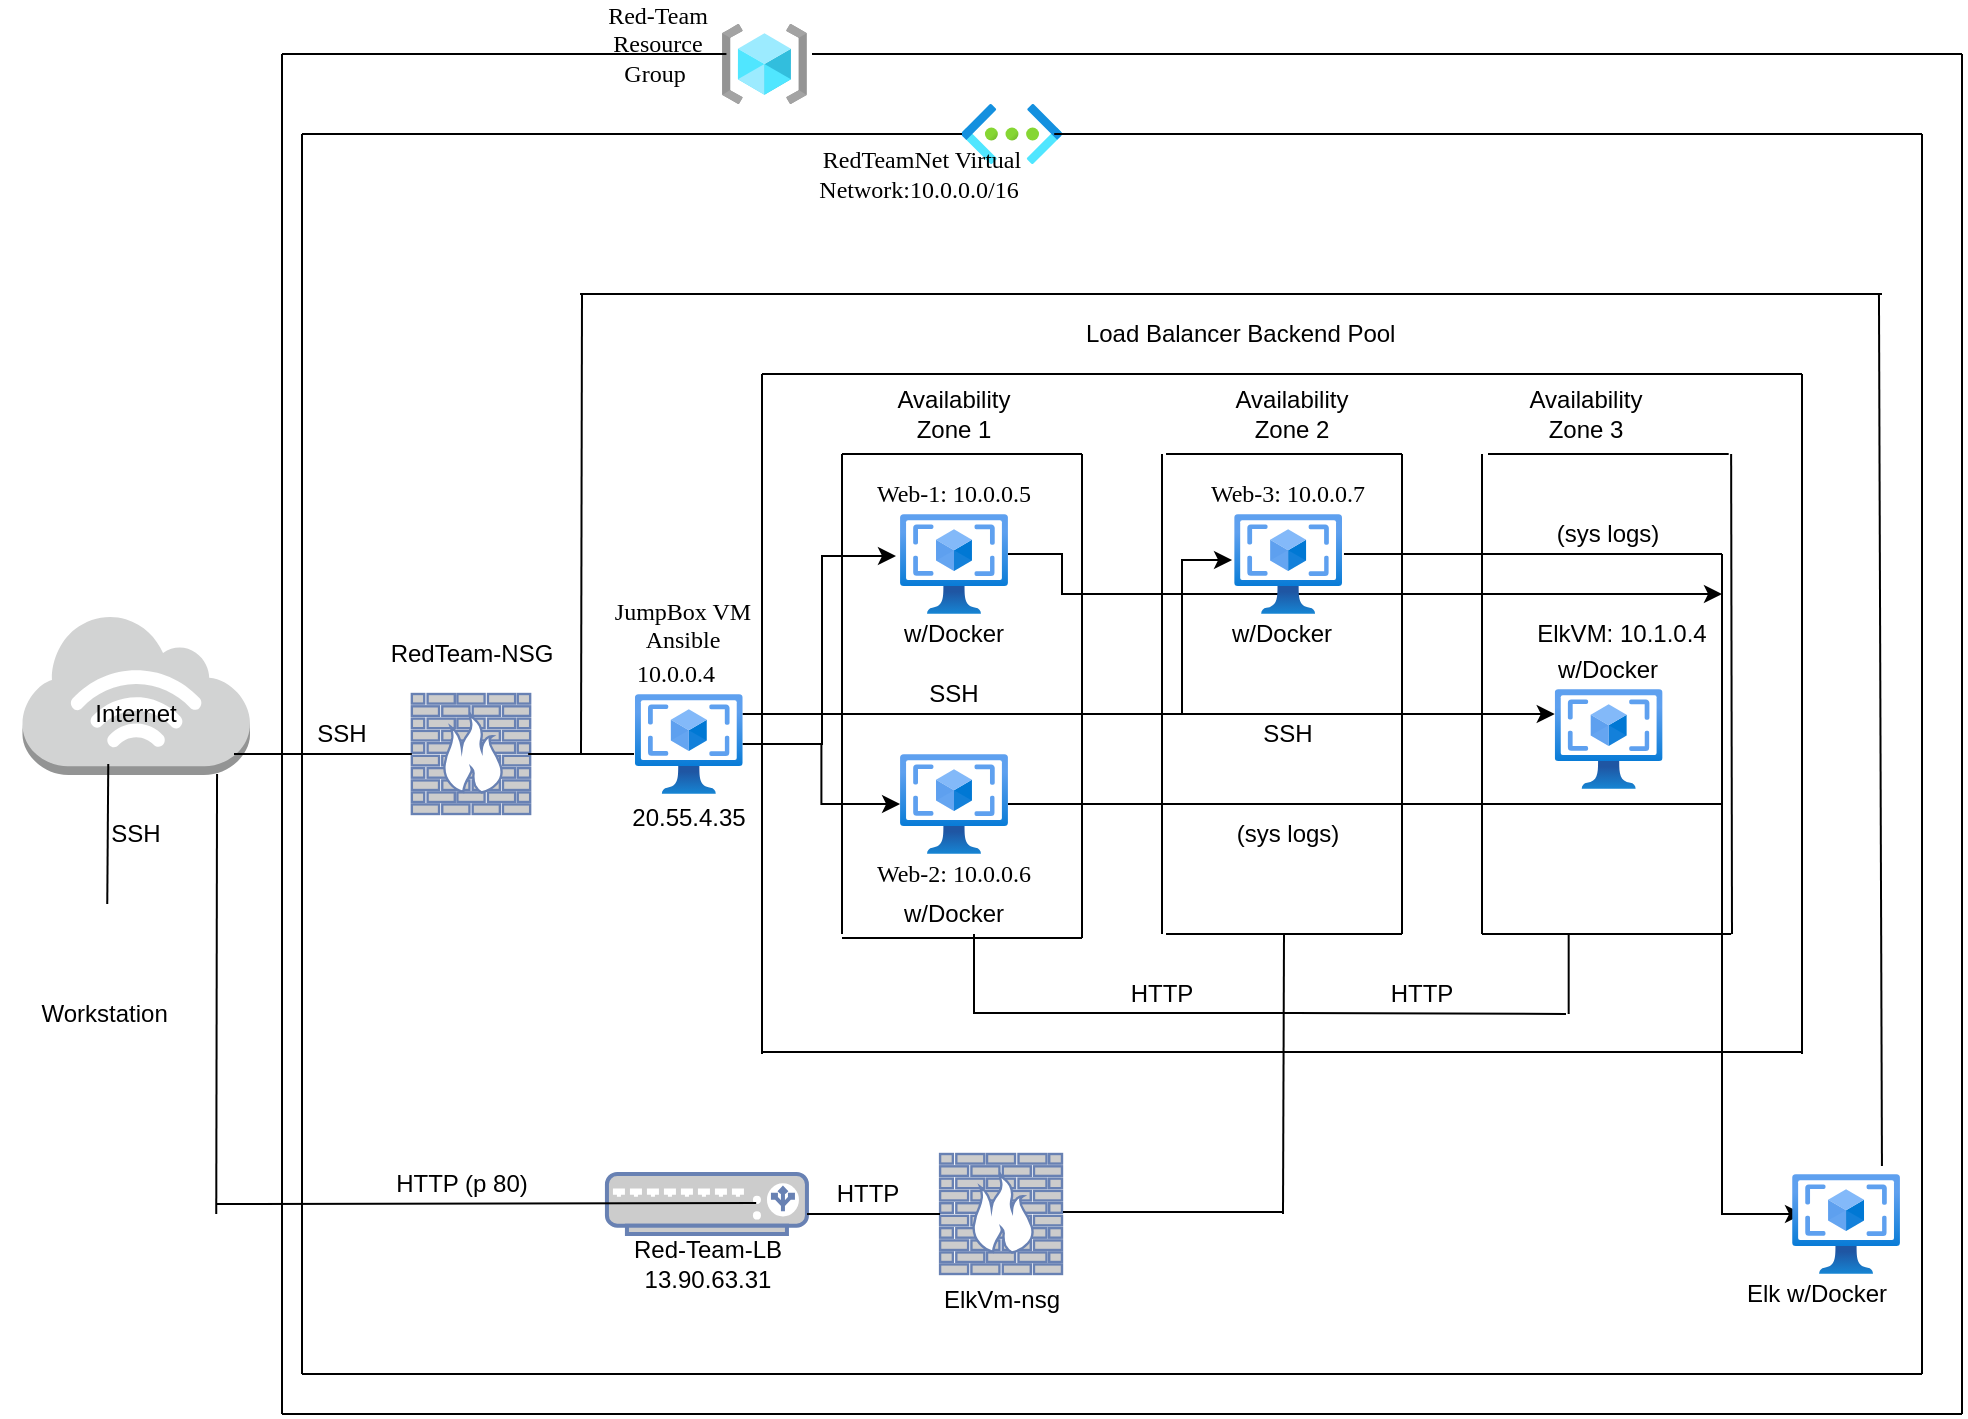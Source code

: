 <mxfile version="14.6.7" type="google"><diagram id="DMvvnxwHop2GrJsDzF-p" name="Page-1"><mxGraphModel dx="858" dy="1386" grid="1" gridSize="10" guides="1" tooltips="1" connect="1" arrows="1" fold="1" page="1" pageScale="1" pageWidth="1400" pageHeight="850" background="none" math="0" shadow="0"><root><mxCell id="0"/><mxCell id="1" parent="0"/><mxCell id="HPxE0yIQPvX2AjvPDxzz-70" style="edgeStyle=orthogonalEdgeStyle;rounded=0;orthogonalLoop=1;jettySize=auto;html=1;" parent="1" source="xteRInCNIgYuNcsSgf4q-1" target="xteRInCNIgYuNcsSgf4q-3" edge="1"><mxGeometry relative="1" as="geometry"/></mxCell><mxCell id="HPxE0yIQPvX2AjvPDxzz-74" style="edgeStyle=orthogonalEdgeStyle;rounded=0;orthogonalLoop=1;jettySize=auto;html=1;entryX=-0.038;entryY=0.42;entryDx=0;entryDy=0;entryPerimeter=0;" parent="1" source="xteRInCNIgYuNcsSgf4q-1" target="xteRInCNIgYuNcsSgf4q-2" edge="1"><mxGeometry relative="1" as="geometry"><mxPoint x="430" y="220" as="targetPoint"/><Array as="points"><mxPoint x="430" y="305"/><mxPoint x="430" y="211"/></Array></mxGeometry></mxCell><mxCell id="HPxE0yIQPvX2AjvPDxzz-76" style="edgeStyle=orthogonalEdgeStyle;rounded=0;orthogonalLoop=1;jettySize=auto;html=1;entryX=-0.02;entryY=0.46;entryDx=0;entryDy=0;entryPerimeter=0;" parent="1" source="xteRInCNIgYuNcsSgf4q-1" target="xteRInCNIgYuNcsSgf4q-4" edge="1"><mxGeometry relative="1" as="geometry"><mxPoint x="610" y="210" as="targetPoint"/><Array as="points"><mxPoint x="610" y="290"/><mxPoint x="610" y="213"/></Array></mxGeometry></mxCell><mxCell id="HPxE0yIQPvX2AjvPDxzz-77" style="edgeStyle=orthogonalEdgeStyle;rounded=0;orthogonalLoop=1;jettySize=auto;html=1;" parent="1" source="xteRInCNIgYuNcsSgf4q-1" target="HPxE0yIQPvX2AjvPDxzz-1" edge="1"><mxGeometry relative="1" as="geometry"><Array as="points"><mxPoint x="650" y="290"/><mxPoint x="650" y="290"/></Array></mxGeometry></mxCell><mxCell id="xteRInCNIgYuNcsSgf4q-1" value="" style="aspect=fixed;html=1;points=[];align=center;image;fontSize=12;image=img/lib/azure2/compute/VM_Images_Classic.svg;" parent="1" vertex="1"><mxGeometry x="336.45" y="280" width="53.91" height="50" as="geometry"/></mxCell><mxCell id="lvBPEtFKJ6Or4QrJphSn-2" style="edgeStyle=orthogonalEdgeStyle;rounded=0;orthogonalLoop=1;jettySize=auto;html=1;" parent="1" source="xteRInCNIgYuNcsSgf4q-2" edge="1"><mxGeometry relative="1" as="geometry"><mxPoint x="880" y="230" as="targetPoint"/><Array as="points"><mxPoint x="550" y="210"/><mxPoint x="550" y="230"/></Array></mxGeometry></mxCell><mxCell id="xteRInCNIgYuNcsSgf4q-2" value="" style="aspect=fixed;html=1;points=[];align=center;image;fontSize=12;image=img/lib/azure2/compute/OS_Images_Classic.svg;" parent="1" vertex="1"><mxGeometry x="469.04" y="190" width="53.91" height="50" as="geometry"/></mxCell><mxCell id="HPxE0yIQPvX2AjvPDxzz-79" style="edgeStyle=orthogonalEdgeStyle;rounded=0;orthogonalLoop=1;jettySize=auto;html=1;entryX=0.101;entryY=0.4;entryDx=0;entryDy=0;entryPerimeter=0;" parent="1" source="xteRInCNIgYuNcsSgf4q-3" target="HPxE0yIQPvX2AjvPDxzz-13" edge="1"><mxGeometry relative="1" as="geometry"><mxPoint x="880" y="335" as="targetPoint"/><Array as="points"><mxPoint x="880" y="335"/><mxPoint x="880" y="540"/></Array></mxGeometry></mxCell><mxCell id="xteRInCNIgYuNcsSgf4q-3" value="" style="aspect=fixed;html=1;points=[];align=center;image;fontSize=12;image=img/lib/azure2/compute/OS_Images_Classic.svg;" parent="1" vertex="1"><mxGeometry x="469.04" y="310" width="53.91" height="50" as="geometry"/></mxCell><mxCell id="xteRInCNIgYuNcsSgf4q-4" value="" style="aspect=fixed;html=1;points=[];align=center;image;fontSize=12;image=img/lib/azure2/compute/OS_Images_Classic.svg;" parent="1" vertex="1"><mxGeometry x="636.1" y="190" width="53.91" height="50" as="geometry"/></mxCell><mxCell id="xteRInCNIgYuNcsSgf4q-5" value="" style="aspect=fixed;html=1;points=[];align=center;image;fontSize=12;image=img/lib/azure2/general/Resource_Groups.svg;" parent="1" vertex="1"><mxGeometry x="379.97" y="-55" width="42.5" height="40" as="geometry"/></mxCell><mxCell id="xteRInCNIgYuNcsSgf4q-30" value="" style="aspect=fixed;html=1;points=[];align=center;image;fontSize=12;image=img/lib/azure2/networking/Virtual_Networks.svg;" parent="1" vertex="1"><mxGeometry x="499.75" y="-15" width="50.25" height="30" as="geometry"/></mxCell><mxCell id="2HAVsFkmXxBo52aNHNKT-21" value="&lt;font face=&quot;Garamond&quot;&gt;Red-Team Resource Group&amp;nbsp;&lt;/font&gt;" style="text;html=1;strokeColor=none;fillColor=none;align=center;verticalAlign=middle;whiteSpace=wrap;rounded=0;" parent="1" vertex="1"><mxGeometry x="309.5" y="-50" width="76.09" height="10" as="geometry"/></mxCell><mxCell id="2HAVsFkmXxBo52aNHNKT-22" value="&lt;font face=&quot;Garamond&quot;&gt;RedTeamNet Virtual Network:10.0.0.0/16&amp;nbsp;&lt;/font&gt;" style="text;html=1;strokeColor=none;fillColor=none;align=center;verticalAlign=middle;whiteSpace=wrap;rounded=0;" parent="1" vertex="1"><mxGeometry x="470.0" y="10" width="20" height="20" as="geometry"/></mxCell><mxCell id="2HAVsFkmXxBo52aNHNKT-23" value="&lt;font face=&quot;Garamond&quot; style=&quot;font-size: 12px&quot;&gt;JumpBox VM Ansible&lt;br&gt;&lt;br&gt;&amp;nbsp;&lt;/font&gt;" style="text;html=1;strokeColor=none;fillColor=none;align=center;verticalAlign=middle;whiteSpace=wrap;rounded=0;" parent="1" vertex="1"><mxGeometry x="309.5" y="250" width="100.5" height="20" as="geometry"/></mxCell><mxCell id="2HAVsFkmXxBo52aNHNKT-26" value="&lt;font face=&quot;Garamond&quot;&gt;Web-2: 10.0.0.6&lt;/font&gt;" style="text;html=1;strokeColor=none;fillColor=none;align=center;verticalAlign=middle;whiteSpace=wrap;rounded=0;" parent="1" vertex="1"><mxGeometry x="451.99" y="360" width="88" height="20" as="geometry"/></mxCell><mxCell id="2HAVsFkmXxBo52aNHNKT-38" value="&lt;font face=&quot;Garamond&quot;&gt;Web-1: 10.0.0.5&lt;/font&gt;" style="text;html=1;strokeColor=none;fillColor=none;align=center;verticalAlign=middle;whiteSpace=wrap;rounded=0;" parent="1" vertex="1"><mxGeometry x="451.99" y="170" width="88" height="20" as="geometry"/></mxCell><mxCell id="2HAVsFkmXxBo52aNHNKT-39" value="&lt;font face=&quot;Garamond&quot;&gt;Web-3: 10.0.0.7&lt;/font&gt;" style="text;html=1;strokeColor=none;fillColor=none;align=center;verticalAlign=middle;whiteSpace=wrap;rounded=0;" parent="1" vertex="1"><mxGeometry x="619.05" y="170" width="88" height="20" as="geometry"/></mxCell><mxCell id="lUgbaRHjotxrLqJmBXWd-1" value="" style="fontColor=#0066CC;verticalAlign=top;verticalLabelPosition=bottom;labelPosition=center;align=center;html=1;outlineConnect=0;fillColor=#CCCCCC;strokeColor=#6881B3;gradientColor=none;gradientDirection=north;strokeWidth=2;shape=mxgraph.networks.firewall;" parent="1" vertex="1"><mxGeometry x="489.04" y="510" width="60.96" height="60" as="geometry"/></mxCell><mxCell id="lUgbaRHjotxrLqJmBXWd-2" value="RedTeam-NSG" style="text;html=1;strokeColor=none;fillColor=none;align=center;verticalAlign=middle;whiteSpace=wrap;rounded=0;" parent="1" vertex="1"><mxGeometry x="199.5" y="250" width="110" height="20" as="geometry"/></mxCell><mxCell id="lUgbaRHjotxrLqJmBXWd-5" value="SSH" style="text;html=1;strokeColor=none;fillColor=none;align=center;verticalAlign=middle;whiteSpace=wrap;rounded=0;" parent="1" vertex="1"><mxGeometry x="67.13" y="340" width="40" height="20" as="geometry"/></mxCell><mxCell id="lUgbaRHjotxrLqJmBXWd-14" value="SSH" style="text;html=1;strokeColor=none;fillColor=none;align=center;verticalAlign=middle;whiteSpace=wrap;rounded=0;" parent="1" vertex="1"><mxGeometry x="643.05" y="290" width="40" height="20" as="geometry"/></mxCell><mxCell id="lUgbaRHjotxrLqJmBXWd-24" value="Load Balancer Backend Pool&amp;nbsp;" style="text;html=1;strokeColor=none;fillColor=none;align=center;verticalAlign=middle;whiteSpace=wrap;rounded=0;" parent="1" vertex="1"><mxGeometry x="556.02" y="90" width="170" height="20" as="geometry"/></mxCell><mxCell id="lUgbaRHjotxrLqJmBXWd-27" value="&lt;span style=&quot;font-family: &amp;#34;garamond&amp;#34;&quot;&gt;10.0.0.4&lt;/span&gt;" style="text;html=1;strokeColor=none;fillColor=none;align=center;verticalAlign=middle;whiteSpace=wrap;rounded=0;" parent="1" vertex="1"><mxGeometry x="336.45" y="240" width="41.53" height="60" as="geometry"/></mxCell><mxCell id="lUgbaRHjotxrLqJmBXWd-31" value="" style="fontColor=#0066CC;verticalAlign=top;verticalLabelPosition=bottom;labelPosition=center;align=center;html=1;outlineConnect=0;fillColor=#CCCCCC;strokeColor=#6881B3;gradientColor=none;gradientDirection=north;strokeWidth=2;shape=mxgraph.networks.load_balancer;" parent="1" vertex="1"><mxGeometry x="322.47" y="520" width="100" height="30" as="geometry"/></mxCell><mxCell id="lUgbaRHjotxrLqJmBXWd-36" value="Red-Team-LB&lt;br&gt;13.90.63.31" style="text;html=1;strokeColor=none;fillColor=none;align=center;verticalAlign=middle;whiteSpace=wrap;rounded=0;" parent="1" vertex="1"><mxGeometry x="319.52" y="555" width="105.91" height="20" as="geometry"/></mxCell><mxCell id="lUgbaRHjotxrLqJmBXWd-43" value="HTTP (p 80)" style="text;html=1;strokeColor=none;fillColor=none;align=center;verticalAlign=middle;whiteSpace=wrap;rounded=0;" parent="1" vertex="1"><mxGeometry x="210" y="510" width="80" height="30" as="geometry"/></mxCell><mxCell id="lUgbaRHjotxrLqJmBXWd-45" value="" style="outlineConnect=0;dashed=0;verticalLabelPosition=bottom;verticalAlign=top;align=center;html=1;shape=mxgraph.aws3.internet_3;fillColor=#D2D3D3;gradientColor=none;" parent="1" vertex="1"><mxGeometry x="30.25" y="240" width="113.75" height="80.5" as="geometry"/></mxCell><mxCell id="lUgbaRHjotxrLqJmBXWd-46" value="Internet" style="text;html=1;strokeColor=none;fillColor=none;align=center;verticalAlign=middle;whiteSpace=wrap;rounded=0;" parent="1" vertex="1"><mxGeometry x="47.13" y="280" width="80" height="20" as="geometry"/></mxCell><mxCell id="lUgbaRHjotxrLqJmBXWd-53" value="" style="shape=image;html=1;verticalAlign=top;verticalLabelPosition=bottom;labelBackgroundColor=#ffffff;imageAspect=0;aspect=fixed;image=https://cdn0.iconfinder.com/data/icons/devices-42/512/Macbook-128.png" parent="1" vertex="1"><mxGeometry x="19.13" y="352" width="108" height="108" as="geometry"/></mxCell><mxCell id="lUgbaRHjotxrLqJmBXWd-54" value="" style="endArrow=none;html=1;" parent="1" edge="1"><mxGeometry width="50" height="50" relative="1" as="geometry"><mxPoint x="72.63" y="385" as="sourcePoint"/><mxPoint x="73.13" y="315" as="targetPoint"/></mxGeometry></mxCell><mxCell id="lUgbaRHjotxrLqJmBXWd-55" value="Workstation&amp;nbsp;" style="text;html=1;strokeColor=none;fillColor=none;align=center;verticalAlign=middle;whiteSpace=wrap;rounded=0;" parent="1" vertex="1"><mxGeometry x="53.13" y="430" width="40" height="20" as="geometry"/></mxCell><mxCell id="Cz8JmevbhoGOYMEFLVJZ-1" value="20.55.4.35" style="text;html=1;strokeColor=none;fillColor=none;align=center;verticalAlign=middle;whiteSpace=wrap;rounded=0;" parent="1" vertex="1"><mxGeometry x="333.9" y="332" width="59" height="20" as="geometry"/></mxCell><mxCell id="HPxE0yIQPvX2AjvPDxzz-1" value="" style="aspect=fixed;html=1;points=[];align=center;image;fontSize=12;image=img/lib/azure2/compute/OS_Images_Classic.svg;" parent="1" vertex="1"><mxGeometry x="796.38" y="277.5" width="53.91" height="50" as="geometry"/></mxCell><mxCell id="HPxE0yIQPvX2AjvPDxzz-2" value="" style="fontColor=#0066CC;verticalAlign=top;verticalLabelPosition=bottom;labelPosition=center;align=center;html=1;outlineConnect=0;fillColor=#CCCCCC;strokeColor=#6881B3;gradientColor=none;gradientDirection=north;strokeWidth=2;shape=mxgraph.networks.firewall;" parent="1" vertex="1"><mxGeometry x="224.92" y="280" width="59.16" height="60" as="geometry"/></mxCell><mxCell id="HPxE0yIQPvX2AjvPDxzz-13" value="" style="aspect=fixed;html=1;points=[];align=center;image;fontSize=12;image=img/lib/azure2/compute/OS_Images_Classic.svg;" parent="1" vertex="1"><mxGeometry x="915.07" y="520" width="53.91" height="50" as="geometry"/></mxCell><mxCell id="HPxE0yIQPvX2AjvPDxzz-14" value="ElkVM: 10.1.0.4" style="text;html=1;strokeColor=none;fillColor=none;align=center;verticalAlign=middle;whiteSpace=wrap;rounded=0;" parent="1" vertex="1"><mxGeometry x="780" y="240" width="100" height="20" as="geometry"/></mxCell><mxCell id="HPxE0yIQPvX2AjvPDxzz-15" value="Elk w/Docker" style="text;html=1;strokeColor=none;fillColor=none;align=center;verticalAlign=middle;whiteSpace=wrap;rounded=0;" parent="1" vertex="1"><mxGeometry x="885.93" y="575" width="83.05" height="10" as="geometry"/></mxCell><mxCell id="HPxE0yIQPvX2AjvPDxzz-19" value="" style="endArrow=none;html=1;entryX=0;entryY=0.5;entryDx=0;entryDy=0;entryPerimeter=0;" parent="1" target="HPxE0yIQPvX2AjvPDxzz-2" edge="1"><mxGeometry width="50" height="50" relative="1" as="geometry"><mxPoint x="136" y="310" as="sourcePoint"/><mxPoint x="213.75" y="260" as="targetPoint"/></mxGeometry></mxCell><mxCell id="HPxE0yIQPvX2AjvPDxzz-20" value="SSH" style="text;html=1;strokeColor=none;fillColor=none;align=center;verticalAlign=middle;whiteSpace=wrap;rounded=0;" parent="1" vertex="1"><mxGeometry x="170" y="290" width="40" height="20" as="geometry"/></mxCell><mxCell id="HPxE0yIQPvX2AjvPDxzz-21" value="" style="endArrow=none;html=1;entryX=-0.008;entryY=0.6;entryDx=0;entryDy=0;entryPerimeter=0;" parent="1" target="xteRInCNIgYuNcsSgf4q-1" edge="1"><mxGeometry width="50" height="50" relative="1" as="geometry"><mxPoint x="283.07" y="310" as="sourcePoint"/><mxPoint x="333.07" y="260" as="targetPoint"/></mxGeometry></mxCell><mxCell id="HPxE0yIQPvX2AjvPDxzz-22" value="" style="endArrow=none;html=1;" parent="1" edge="1"><mxGeometry width="50" height="50" relative="1" as="geometry"><mxPoint x="127.52" y="320" as="sourcePoint"/><mxPoint x="127.13" y="540" as="targetPoint"/></mxGeometry></mxCell><mxCell id="HPxE0yIQPvX2AjvPDxzz-24" value="" style="endArrow=none;html=1;" parent="1" edge="1"><mxGeometry width="50" height="50" relative="1" as="geometry"><mxPoint x="127.13" y="535" as="sourcePoint"/><mxPoint x="397.08" y="534.5" as="targetPoint"/></mxGeometry></mxCell><mxCell id="HPxE0yIQPvX2AjvPDxzz-26" value="HTTP" style="text;html=1;strokeColor=none;fillColor=none;align=center;verticalAlign=middle;whiteSpace=wrap;rounded=0;" parent="1" vertex="1"><mxGeometry x="432.51" y="520" width="40" height="20" as="geometry"/></mxCell><mxCell id="HPxE0yIQPvX2AjvPDxzz-27" value="ElkVm-nsg" style="text;html=1;strokeColor=none;fillColor=none;align=center;verticalAlign=middle;whiteSpace=wrap;rounded=0;" parent="1" vertex="1"><mxGeometry x="472.51" y="575" width="94.01" height="15" as="geometry"/></mxCell><mxCell id="HPxE0yIQPvX2AjvPDxzz-28" value="" style="endArrow=none;html=1;" parent="1" edge="1"><mxGeometry width="50" height="50" relative="1" as="geometry"><mxPoint x="440" y="400" as="sourcePoint"/><mxPoint x="440" y="160" as="targetPoint"/></mxGeometry></mxCell><mxCell id="HPxE0yIQPvX2AjvPDxzz-30" value="" style="endArrow=none;html=1;entryX=0;entryY=0.5;entryDx=0;entryDy=0;entryPerimeter=0;" parent="1" target="lUgbaRHjotxrLqJmBXWd-1" edge="1"><mxGeometry width="50" height="50" relative="1" as="geometry"><mxPoint x="422.51" y="540" as="sourcePoint"/><mxPoint x="472.51" y="490" as="targetPoint"/></mxGeometry></mxCell><mxCell id="HPxE0yIQPvX2AjvPDxzz-32" value="" style="endArrow=none;html=1;" parent="1" edge="1"><mxGeometry width="50" height="50" relative="1" as="geometry"><mxPoint x="440" y="402" as="sourcePoint"/><mxPoint x="560" y="402" as="targetPoint"/></mxGeometry></mxCell><mxCell id="HPxE0yIQPvX2AjvPDxzz-33" value="" style="endArrow=none;html=1;" parent="1" edge="1"><mxGeometry width="50" height="50" relative="1" as="geometry"><mxPoint x="560" y="402" as="sourcePoint"/><mxPoint x="560" y="160" as="targetPoint"/></mxGeometry></mxCell><mxCell id="HPxE0yIQPvX2AjvPDxzz-34" value="" style="endArrow=none;html=1;" parent="1" edge="1"><mxGeometry width="50" height="50" relative="1" as="geometry"><mxPoint x="440" y="160" as="sourcePoint"/><mxPoint x="560" y="160" as="targetPoint"/></mxGeometry></mxCell><mxCell id="HPxE0yIQPvX2AjvPDxzz-35" value="Availability Zone 1" style="text;html=1;strokeColor=none;fillColor=none;align=center;verticalAlign=middle;whiteSpace=wrap;rounded=0;" parent="1" vertex="1"><mxGeometry x="453.98" y="130" width="84.01" height="20" as="geometry"/></mxCell><mxCell id="HPxE0yIQPvX2AjvPDxzz-37" value="" style="endArrow=none;html=1;" parent="1" edge="1"><mxGeometry width="50" height="50" relative="1" as="geometry"><mxPoint x="600" y="400" as="sourcePoint"/><mxPoint x="600" y="160" as="targetPoint"/></mxGeometry></mxCell><mxCell id="HPxE0yIQPvX2AjvPDxzz-38" value="" style="endArrow=none;html=1;" parent="1" edge="1"><mxGeometry width="50" height="50" relative="1" as="geometry"><mxPoint x="602.01" y="400" as="sourcePoint"/><mxPoint x="720" y="400" as="targetPoint"/></mxGeometry></mxCell><mxCell id="HPxE0yIQPvX2AjvPDxzz-39" value="" style="endArrow=none;html=1;" parent="1" edge="1"><mxGeometry width="50" height="50" relative="1" as="geometry"><mxPoint x="720" y="400" as="sourcePoint"/><mxPoint x="720" y="160" as="targetPoint"/></mxGeometry></mxCell><mxCell id="HPxE0yIQPvX2AjvPDxzz-40" value="" style="endArrow=none;html=1;" parent="1" edge="1"><mxGeometry width="50" height="50" relative="1" as="geometry"><mxPoint x="602.01" y="160" as="sourcePoint"/><mxPoint x="720" y="160" as="targetPoint"/></mxGeometry></mxCell><mxCell id="HPxE0yIQPvX2AjvPDxzz-41" value="" style="endArrow=none;html=1;" parent="1" edge="1"><mxGeometry width="50" height="50" relative="1" as="geometry"><mxPoint x="760" y="400" as="sourcePoint"/><mxPoint x="760" y="160" as="targetPoint"/></mxGeometry></mxCell><mxCell id="HPxE0yIQPvX2AjvPDxzz-42" value="" style="endArrow=none;html=1;" parent="1" edge="1"><mxGeometry width="50" height="50" relative="1" as="geometry"><mxPoint x="885" y="400" as="sourcePoint"/><mxPoint x="884.57" y="160" as="targetPoint"/></mxGeometry></mxCell><mxCell id="HPxE0yIQPvX2AjvPDxzz-43" value="" style="endArrow=none;html=1;" parent="1" edge="1"><mxGeometry width="50" height="50" relative="1" as="geometry"><mxPoint x="760" y="400" as="sourcePoint"/><mxPoint x="884.57" y="400" as="targetPoint"/></mxGeometry></mxCell><mxCell id="HPxE0yIQPvX2AjvPDxzz-46" value="Availability Zone 2" style="text;html=1;strokeColor=none;fillColor=none;align=center;verticalAlign=middle;whiteSpace=wrap;rounded=0;" parent="1" vertex="1"><mxGeometry x="623.04" y="130" width="84.01" height="20" as="geometry"/></mxCell><mxCell id="HPxE0yIQPvX2AjvPDxzz-47" value="Availability Zone 3" style="text;html=1;strokeColor=none;fillColor=none;align=center;verticalAlign=middle;whiteSpace=wrap;rounded=0;" parent="1" vertex="1"><mxGeometry x="770" y="130" width="84.01" height="20" as="geometry"/></mxCell><mxCell id="HPxE0yIQPvX2AjvPDxzz-48" value="w/Docker" style="text;html=1;strokeColor=none;fillColor=none;align=center;verticalAlign=middle;whiteSpace=wrap;rounded=0;" parent="1" vertex="1"><mxGeometry x="475.99" y="240" width="40" height="20" as="geometry"/></mxCell><mxCell id="HPxE0yIQPvX2AjvPDxzz-49" value="w/Docker" style="text;html=1;strokeColor=none;fillColor=none;align=center;verticalAlign=middle;whiteSpace=wrap;rounded=0;" parent="1" vertex="1"><mxGeometry x="475.99" y="380" width="40" height="20" as="geometry"/></mxCell><mxCell id="HPxE0yIQPvX2AjvPDxzz-50" value="w/Docker" style="text;html=1;strokeColor=none;fillColor=none;align=center;verticalAlign=middle;whiteSpace=wrap;rounded=0;" parent="1" vertex="1"><mxGeometry x="640" y="240" width="40" height="20" as="geometry"/></mxCell><mxCell id="HPxE0yIQPvX2AjvPDxzz-51" value="w/Docker" style="text;html=1;strokeColor=none;fillColor=none;align=center;verticalAlign=middle;whiteSpace=wrap;rounded=0;" parent="1" vertex="1"><mxGeometry x="803.34" y="257.5" width="40" height="20" as="geometry"/></mxCell><mxCell id="HPxE0yIQPvX2AjvPDxzz-52" value="" style="endArrow=none;html=1;" parent="1" edge="1"><mxGeometry width="50" height="50" relative="1" as="geometry"><mxPoint x="400" y="460" as="sourcePoint"/><mxPoint x="400" y="120" as="targetPoint"/></mxGeometry></mxCell><mxCell id="HPxE0yIQPvX2AjvPDxzz-53" value="" style="endArrow=none;html=1;" parent="1" edge="1"><mxGeometry width="50" height="50" relative="1" as="geometry"><mxPoint x="400" y="120" as="sourcePoint"/><mxPoint x="920" y="120" as="targetPoint"/></mxGeometry></mxCell><mxCell id="HPxE0yIQPvX2AjvPDxzz-54" value="" style="endArrow=none;html=1;" parent="1" edge="1"><mxGeometry width="50" height="50" relative="1" as="geometry"><mxPoint x="400" y="459" as="sourcePoint"/><mxPoint x="920" y="459" as="targetPoint"/></mxGeometry></mxCell><mxCell id="HPxE0yIQPvX2AjvPDxzz-55" value="" style="endArrow=none;html=1;" parent="1" edge="1"><mxGeometry width="50" height="50" relative="1" as="geometry"><mxPoint x="920" y="460" as="sourcePoint"/><mxPoint x="920" y="120" as="targetPoint"/></mxGeometry></mxCell><mxCell id="HPxE0yIQPvX2AjvPDxzz-57" value="" style="endArrow=none;html=1;" parent="1" edge="1"><mxGeometry width="50" height="50" relative="1" as="geometry"><mxPoint x="763" y="160" as="sourcePoint"/><mxPoint x="883.34" y="160" as="targetPoint"/></mxGeometry></mxCell><mxCell id="HPxE0yIQPvX2AjvPDxzz-58" value="" style="endArrow=none;html=1;" parent="1" edge="1"><mxGeometry width="50" height="50" relative="1" as="geometry"><mxPoint x="309.5" y="310" as="sourcePoint"/><mxPoint x="310" y="80" as="targetPoint"/></mxGeometry></mxCell><mxCell id="HPxE0yIQPvX2AjvPDxzz-59" value="" style="endArrow=none;html=1;" parent="1" edge="1"><mxGeometry width="50" height="50" relative="1" as="geometry"><mxPoint x="309.02" y="80" as="sourcePoint"/><mxPoint x="960" y="80" as="targetPoint"/></mxGeometry></mxCell><mxCell id="HPxE0yIQPvX2AjvPDxzz-61" value="" style="endArrow=none;html=1;exitX=0.833;exitY=-0.08;exitDx=0;exitDy=0;exitPerimeter=0;" parent="1" source="HPxE0yIQPvX2AjvPDxzz-13" edge="1"><mxGeometry width="50" height="50" relative="1" as="geometry"><mxPoint x="908.48" y="130" as="sourcePoint"/><mxPoint x="958.48" y="80" as="targetPoint"/></mxGeometry></mxCell><mxCell id="HPxE0yIQPvX2AjvPDxzz-78" value="SSH" style="text;html=1;strokeColor=none;fillColor=none;align=center;verticalAlign=middle;whiteSpace=wrap;rounded=0;" parent="1" vertex="1"><mxGeometry x="475.99" y="270.25" width="40" height="20" as="geometry"/></mxCell><mxCell id="HPxE0yIQPvX2AjvPDxzz-80" value="(sys logs)" style="text;html=1;strokeColor=none;fillColor=none;align=center;verticalAlign=middle;whiteSpace=wrap;rounded=0;" parent="1" vertex="1"><mxGeometry x="636.1" y="340" width="53.9" height="20" as="geometry"/></mxCell><mxCell id="HPxE0yIQPvX2AjvPDxzz-81" value="" style="endArrow=none;html=1;entryX=1.018;entryY=0.4;entryDx=0;entryDy=0;entryPerimeter=0;" parent="1" target="xteRInCNIgYuNcsSgf4q-4" edge="1"><mxGeometry width="50" height="50" relative="1" as="geometry"><mxPoint x="880" y="210" as="sourcePoint"/><mxPoint x="610" y="290" as="targetPoint"/></mxGeometry></mxCell><mxCell id="HPxE0yIQPvX2AjvPDxzz-82" value="" style="endArrow=none;html=1;" parent="1" edge="1"><mxGeometry width="50" height="50" relative="1" as="geometry"><mxPoint x="880" y="390" as="sourcePoint"/><mxPoint x="880" y="210" as="targetPoint"/></mxGeometry></mxCell><mxCell id="HPxE0yIQPvX2AjvPDxzz-83" value="(sys logs)" style="text;html=1;strokeColor=none;fillColor=none;align=center;verticalAlign=middle;whiteSpace=wrap;rounded=0;" parent="1" vertex="1"><mxGeometry x="796.39" y="190" width="53.9" height="20" as="geometry"/></mxCell><mxCell id="HPxE0yIQPvX2AjvPDxzz-84" value="" style="endArrow=none;html=1;" parent="1" edge="1"><mxGeometry width="50" height="50" relative="1" as="geometry"><mxPoint x="550.49" y="539" as="sourcePoint"/><mxPoint x="660.49" y="539" as="targetPoint"/></mxGeometry></mxCell><mxCell id="HPxE0yIQPvX2AjvPDxzz-85" value="" style="endArrow=none;html=1;" parent="1" edge="1"><mxGeometry width="50" height="50" relative="1" as="geometry"><mxPoint x="505.77" y="439.5" as="sourcePoint"/><mxPoint x="802" y="440" as="targetPoint"/><Array as="points"><mxPoint x="655.77" y="439.5"/></Array></mxGeometry></mxCell><mxCell id="HPxE0yIQPvX2AjvPDxzz-86" value="" style="endArrow=none;html=1;entryX=0.75;entryY=1;entryDx=0;entryDy=0;" parent="1" target="HPxE0yIQPvX2AjvPDxzz-49" edge="1"><mxGeometry width="50" height="50" relative="1" as="geometry"><mxPoint x="506" y="440" as="sourcePoint"/><mxPoint x="555.77" y="370" as="targetPoint"/></mxGeometry></mxCell><mxCell id="HPxE0yIQPvX2AjvPDxzz-87" value="" style="endArrow=none;html=1;" parent="1" edge="1"><mxGeometry width="50" height="50" relative="1" as="geometry"><mxPoint x="803.34" y="440" as="sourcePoint"/><mxPoint x="803.34" y="400" as="targetPoint"/></mxGeometry></mxCell><mxCell id="HPxE0yIQPvX2AjvPDxzz-88" value="" style="endArrow=none;html=1;" parent="1" edge="1"><mxGeometry width="50" height="50" relative="1" as="geometry"><mxPoint x="660.5" y="540" as="sourcePoint"/><mxPoint x="661" y="400" as="targetPoint"/></mxGeometry></mxCell><mxCell id="HPxE0yIQPvX2AjvPDxzz-89" value="" style="endArrow=none;html=1;" parent="1" edge="1"><mxGeometry width="50" height="50" relative="1" as="geometry"><mxPoint x="170" as="sourcePoint"/><mxPoint x="500" as="targetPoint"/></mxGeometry></mxCell><mxCell id="HPxE0yIQPvX2AjvPDxzz-90" value="" style="endArrow=none;html=1;" parent="1" edge="1"><mxGeometry width="50" height="50" relative="1" as="geometry"><mxPoint x="170" y="620" as="sourcePoint"/><mxPoint x="170" as="targetPoint"/></mxGeometry></mxCell><mxCell id="HPxE0yIQPvX2AjvPDxzz-91" value="" style="endArrow=none;html=1;" parent="1" edge="1"><mxGeometry width="50" height="50" relative="1" as="geometry"><mxPoint x="160" y="-40" as="sourcePoint"/><mxPoint x="382.22" y="-40" as="targetPoint"/></mxGeometry></mxCell><mxCell id="HPxE0yIQPvX2AjvPDxzz-92" value="" style="endArrow=none;html=1;" parent="1" edge="1"><mxGeometry width="50" height="50" relative="1" as="geometry"><mxPoint x="160" y="640" as="sourcePoint"/><mxPoint x="160" y="-40" as="targetPoint"/></mxGeometry></mxCell><mxCell id="HPxE0yIQPvX2AjvPDxzz-93" value="" style="endArrow=none;html=1;" parent="1" edge="1"><mxGeometry width="50" height="50" relative="1" as="geometry"><mxPoint x="170" y="620" as="sourcePoint"/><mxPoint x="980" y="620" as="targetPoint"/></mxGeometry></mxCell><mxCell id="HPxE0yIQPvX2AjvPDxzz-94" value="" style="endArrow=none;html=1;" parent="1" edge="1"><mxGeometry width="50" height="50" relative="1" as="geometry"><mxPoint x="980" y="620" as="sourcePoint"/><mxPoint x="980" as="targetPoint"/></mxGeometry></mxCell><mxCell id="HPxE0yIQPvX2AjvPDxzz-98" value="" style="endArrow=none;html=1;" parent="1" edge="1"><mxGeometry width="50" height="50" relative="1" as="geometry"><mxPoint x="546.1" as="sourcePoint"/><mxPoint x="980" as="targetPoint"/></mxGeometry></mxCell><mxCell id="HPxE0yIQPvX2AjvPDxzz-99" value="" style="endArrow=none;html=1;" parent="1" edge="1"><mxGeometry width="50" height="50" relative="1" as="geometry"><mxPoint x="425" y="-40" as="sourcePoint"/><mxPoint x="1000" y="-40" as="targetPoint"/></mxGeometry></mxCell><mxCell id="HPxE0yIQPvX2AjvPDxzz-100" value="" style="endArrow=none;html=1;" parent="1" edge="1"><mxGeometry width="50" height="50" relative="1" as="geometry"><mxPoint x="1000" y="640" as="sourcePoint"/><mxPoint x="1000" y="-40" as="targetPoint"/></mxGeometry></mxCell><mxCell id="HPxE0yIQPvX2AjvPDxzz-101" value="" style="endArrow=none;html=1;" parent="1" edge="1"><mxGeometry width="50" height="50" relative="1" as="geometry"><mxPoint x="160" y="640" as="sourcePoint"/><mxPoint x="1000" y="640" as="targetPoint"/></mxGeometry></mxCell><mxCell id="HPxE0yIQPvX2AjvPDxzz-102" value="HTTP" style="text;html=1;strokeColor=none;fillColor=none;align=center;verticalAlign=middle;whiteSpace=wrap;rounded=0;" parent="1" vertex="1"><mxGeometry x="580" y="420" width="40" height="20" as="geometry"/></mxCell><mxCell id="HPxE0yIQPvX2AjvPDxzz-103" value="HTTP" style="text;html=1;strokeColor=none;fillColor=none;align=center;verticalAlign=middle;whiteSpace=wrap;rounded=0;" parent="1" vertex="1"><mxGeometry x="710" y="420" width="40" height="20" as="geometry"/></mxCell></root></mxGraphModel></diagram></mxfile>
